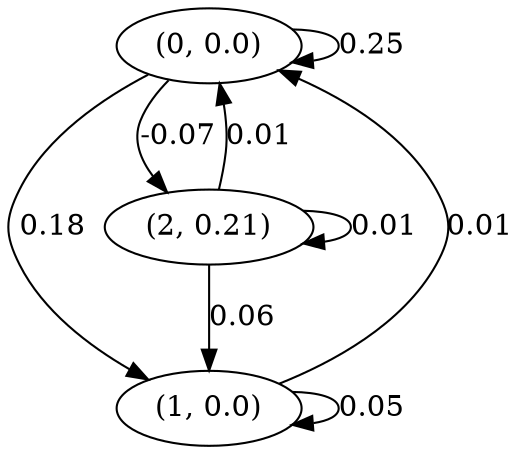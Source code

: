 digraph {
    0 [ label = "(0, 0.0)" ]
    1 [ label = "(1, 0.0)" ]
    2 [ label = "(2, 0.21)" ]
    0 -> 0 [ label = "0.25" ]
    1 -> 1 [ label = "0.05" ]
    2 -> 2 [ label = "0.01" ]
    1 -> 0 [ label = "0.01" ]
    2 -> 0 [ label = "0.01" ]
    0 -> 1 [ label = "0.18" ]
    2 -> 1 [ label = "0.06" ]
    0 -> 2 [ label = "-0.07" ]
}

